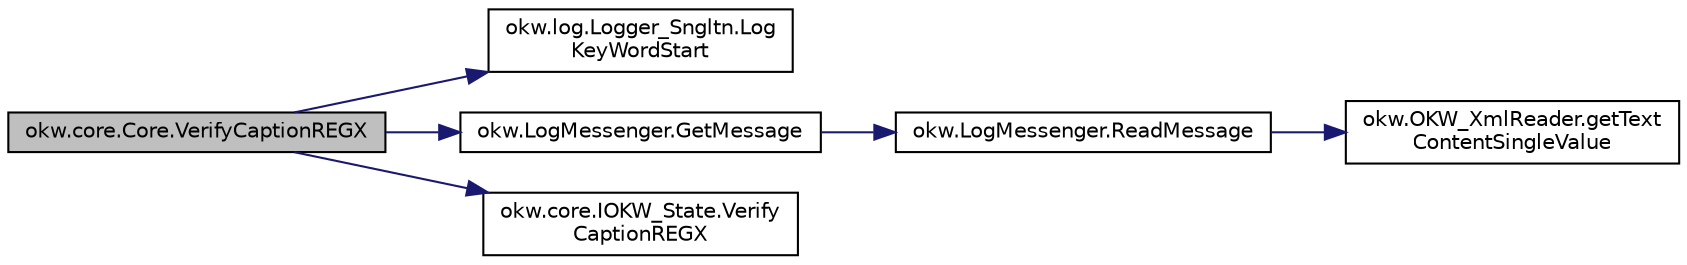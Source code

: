 digraph "okw.core.Core.VerifyCaptionREGX"
{
 // INTERACTIVE_SVG=YES
 // LATEX_PDF_SIZE
  edge [fontname="Helvetica",fontsize="10",labelfontname="Helvetica",labelfontsize="10"];
  node [fontname="Helvetica",fontsize="10",shape=record];
  rankdir="LR";
  Node4240 [label="okw.core.Core.VerifyCaptionREGX",height=0.2,width=0.4,color="black", fillcolor="grey75", style="filled", fontcolor="black",tooltip="Überprüft die Überschrift des Objektes."];
  Node4240 -> Node4241 [color="midnightblue",fontsize="10",style="solid",fontname="Helvetica"];
  Node4241 [label="okw.log.Logger_Sngltn.Log\lKeyWordStart",height=0.2,width=0.4,color="black", fillcolor="white", style="filled",URL="$classokw_1_1log_1_1_logger___sngltn.html#a70ec25e200e00ecefc544e8fd371d2ef",tooltip="Ausgabe eines Schlüsselwortes."];
  Node4240 -> Node4242 [color="midnightblue",fontsize="10",style="solid",fontname="Helvetica"];
  Node4242 [label="okw.LogMessenger.GetMessage",height=0.2,width=0.4,color="black", fillcolor="white", style="filled",URL="$classokw_1_1_log_messenger.html#af225d1f037d47b3b085175c09d78bdd2",tooltip="Holt die Log-Meldung für MethodeNmae/Textkey ohne weitere Parameter."];
  Node4242 -> Node4243 [color="midnightblue",fontsize="10",style="solid",fontname="Helvetica"];
  Node4243 [label="okw.LogMessenger.ReadMessage",height=0.2,width=0.4,color="black", fillcolor="white", style="filled",URL="$classokw_1_1_log_messenger.html#a530cd6ab82ec82a04206a2e976ec06e3",tooltip="Interne Kernfunktion holt die Log-Meldung mit Platzhaltern aus der XML-Datei."];
  Node4243 -> Node4244 [color="midnightblue",fontsize="10",style="solid",fontname="Helvetica"];
  Node4244 [label="okw.OKW_XmlReader.getText\lContentSingleValue",height=0.2,width=0.4,color="black", fillcolor="white", style="filled",URL="$classokw_1_1_o_k_w___xml_reader.html#ab920b5335a2e1429c14cc5f8e79f39eb",tooltip="Lies den TextContent eines Tag."];
  Node4240 -> Node4245 [color="midnightblue",fontsize="10",style="solid",fontname="Helvetica"];
  Node4245 [label="okw.core.IOKW_State.Verify\lCaptionREGX",height=0.2,width=0.4,color="black", fillcolor="white", style="filled",URL="$interfaceokw_1_1core_1_1_i_o_k_w___state.html#aef357868be62a11c185d5c73989c131a",tooltip="Überprüft die Überschrift des Objektes."];
}
